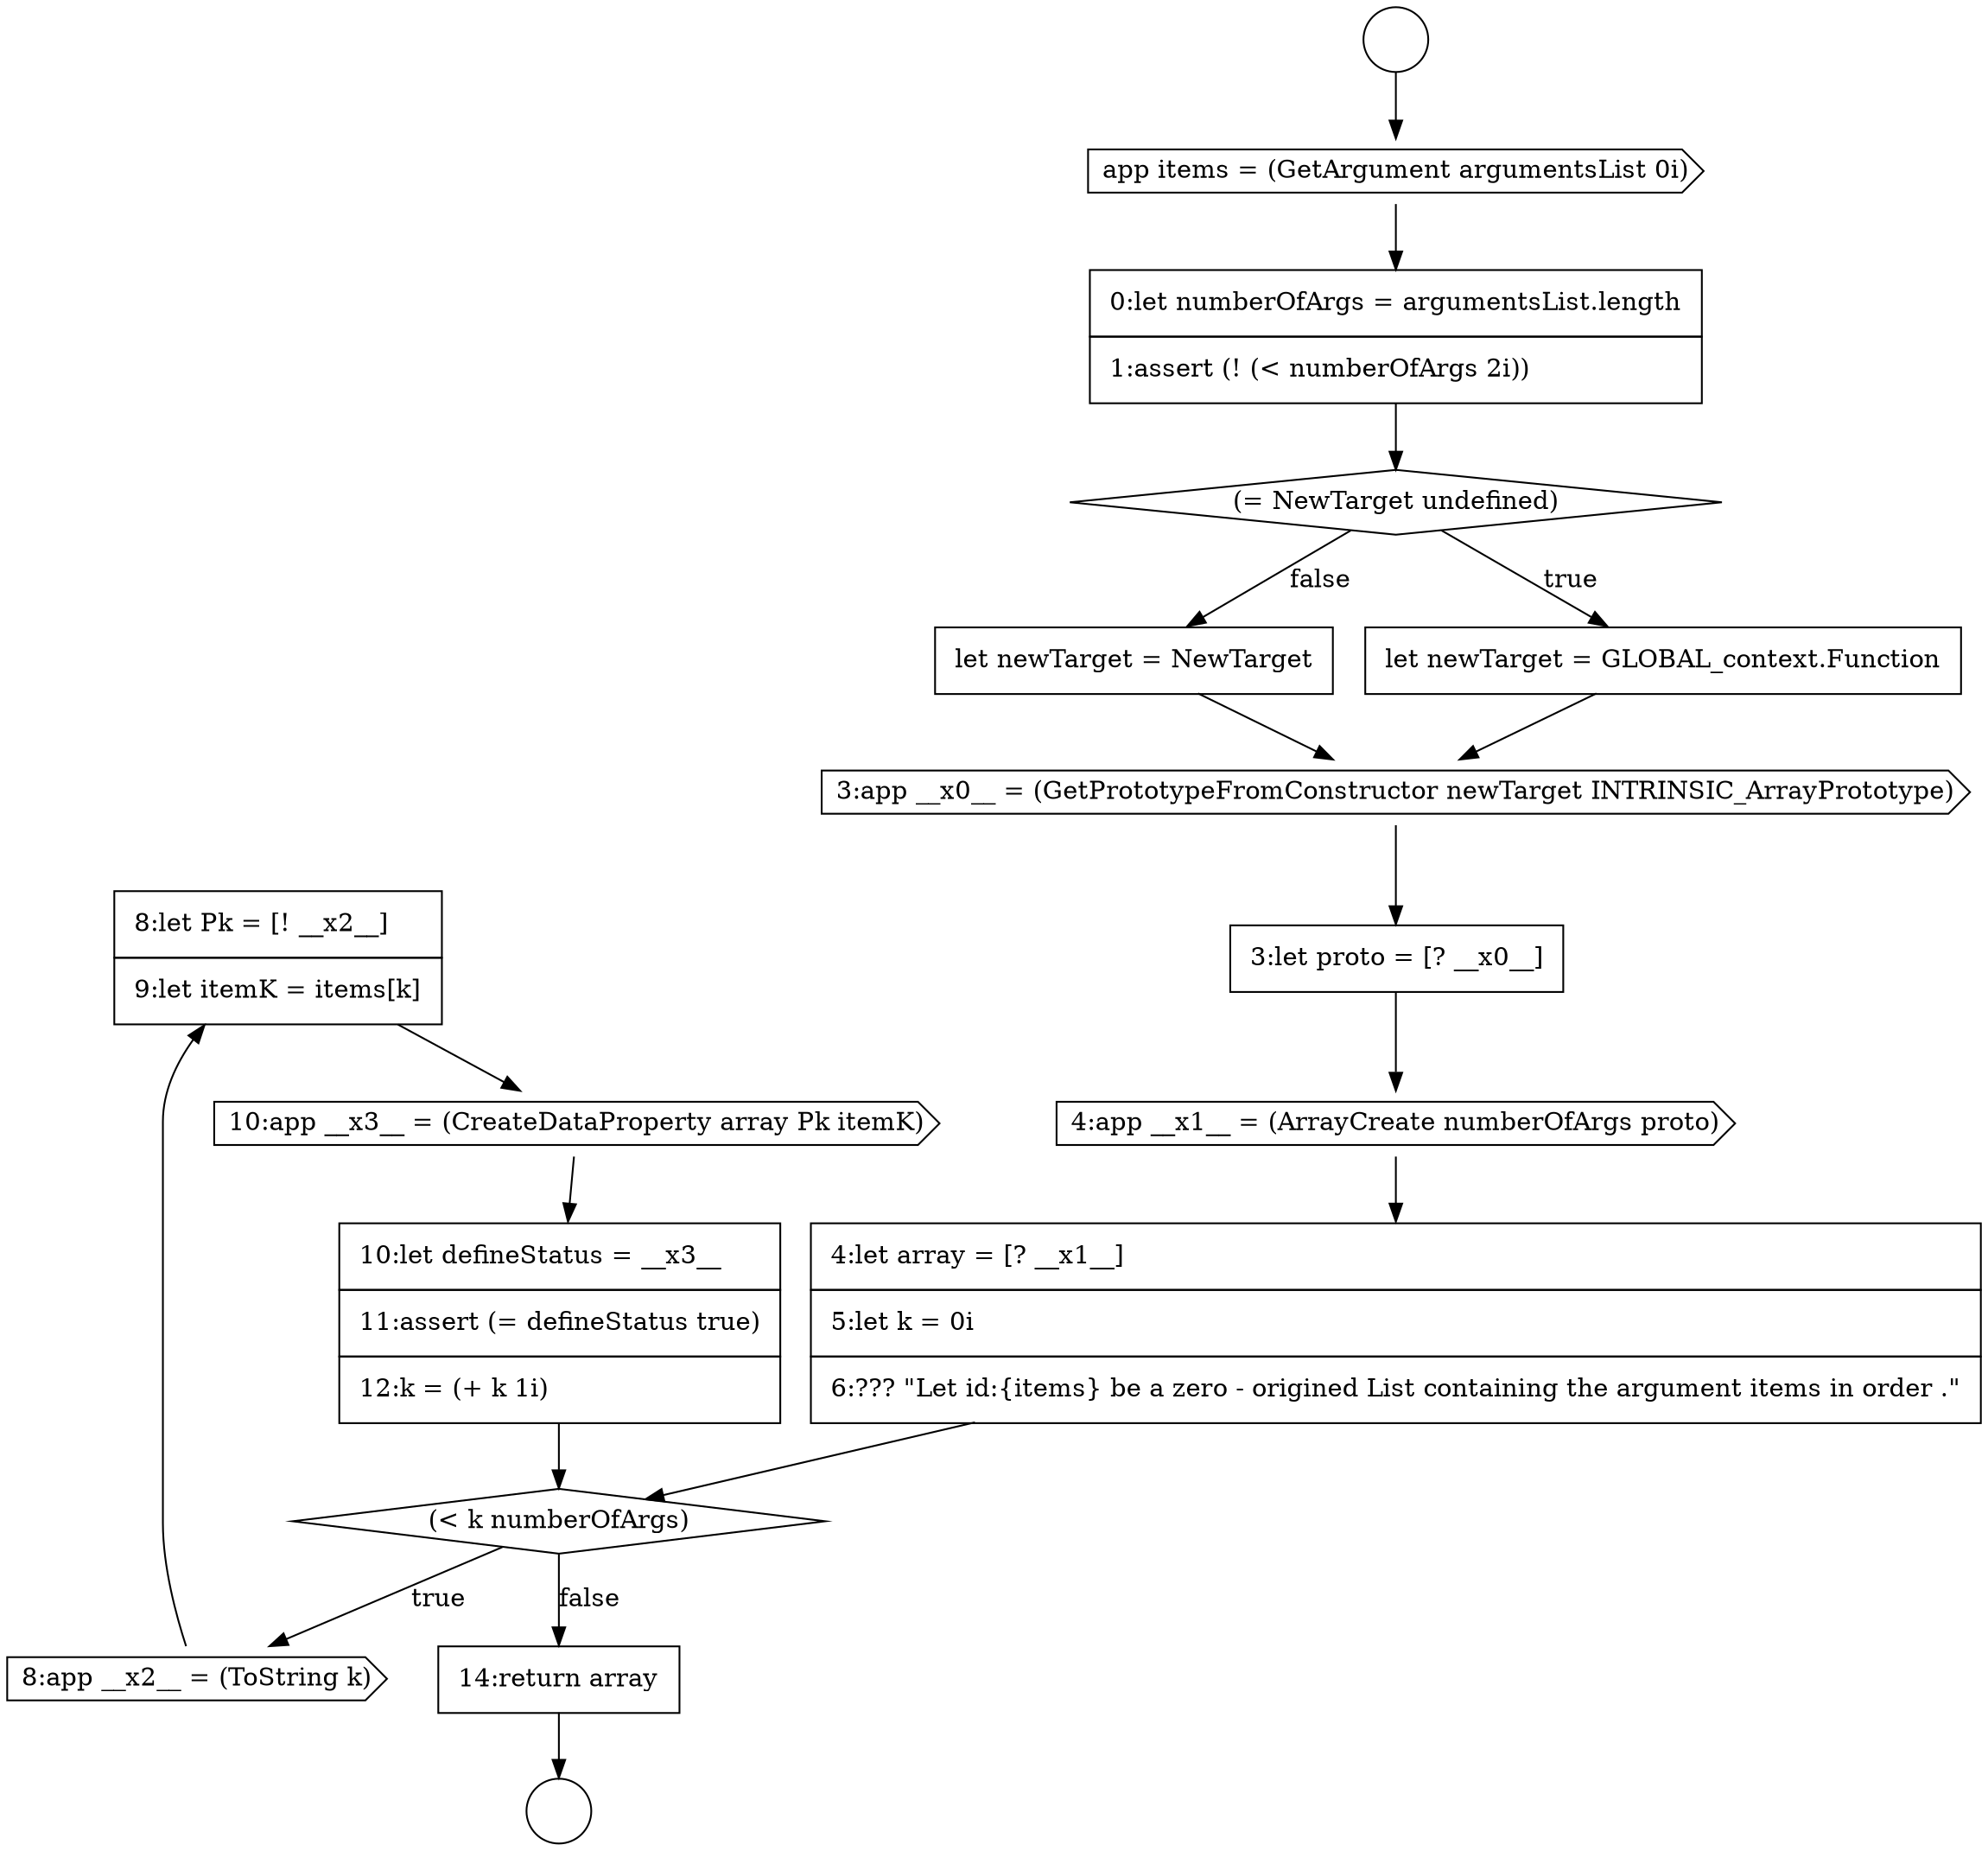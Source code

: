 digraph {
  node14684 [shape=none, margin=0, label=<<font color="black">
    <table border="0" cellborder="1" cellspacing="0" cellpadding="10">
      <tr><td align="left">8:let Pk = [! __x2__]</td></tr>
      <tr><td align="left">9:let itemK = items[k]</td></tr>
    </table>
  </font>> color="black" fillcolor="white" style=filled]
  node14677 [shape=none, margin=0, label=<<font color="black">
    <table border="0" cellborder="1" cellspacing="0" cellpadding="10">
      <tr><td align="left">let newTarget = NewTarget</td></tr>
    </table>
  </font>> color="black" fillcolor="white" style=filled]
  node14686 [shape=none, margin=0, label=<<font color="black">
    <table border="0" cellborder="1" cellspacing="0" cellpadding="10">
      <tr><td align="left">10:let defineStatus = __x3__</td></tr>
      <tr><td align="left">11:assert (= defineStatus true)</td></tr>
      <tr><td align="left">12:k = (+ k 1i)</td></tr>
    </table>
  </font>> color="black" fillcolor="white" style=filled]
  node14679 [shape=none, margin=0, label=<<font color="black">
    <table border="0" cellborder="1" cellspacing="0" cellpadding="10">
      <tr><td align="left">3:let proto = [? __x0__]</td></tr>
    </table>
  </font>> color="black" fillcolor="white" style=filled]
  node14682 [shape=diamond, label=<<font color="black">(&lt; k numberOfArgs)</font>> color="black" fillcolor="white" style=filled]
  node14675 [shape=diamond, label=<<font color="black">(= NewTarget undefined)</font>> color="black" fillcolor="white" style=filled]
  node14671 [shape=circle label=" " color="black" fillcolor="white" style=filled]
  node14685 [shape=cds, label=<<font color="black">10:app __x3__ = (CreateDataProperty array Pk itemK)</font>> color="black" fillcolor="white" style=filled]
  node14672 [shape=circle label=" " color="black" fillcolor="white" style=filled]
  node14674 [shape=none, margin=0, label=<<font color="black">
    <table border="0" cellborder="1" cellspacing="0" cellpadding="10">
      <tr><td align="left">0:let numberOfArgs = argumentsList.length</td></tr>
      <tr><td align="left">1:assert (! (&lt; numberOfArgs 2i))</td></tr>
    </table>
  </font>> color="black" fillcolor="white" style=filled]
  node14680 [shape=cds, label=<<font color="black">4:app __x1__ = (ArrayCreate numberOfArgs proto)</font>> color="black" fillcolor="white" style=filled]
  node14681 [shape=none, margin=0, label=<<font color="black">
    <table border="0" cellborder="1" cellspacing="0" cellpadding="10">
      <tr><td align="left">4:let array = [? __x1__]</td></tr>
      <tr><td align="left">5:let k = 0i</td></tr>
      <tr><td align="left">6:??? &quot;Let id:{items} be a zero - origined List containing the argument items in order .&quot;</td></tr>
    </table>
  </font>> color="black" fillcolor="white" style=filled]
  node14676 [shape=none, margin=0, label=<<font color="black">
    <table border="0" cellborder="1" cellspacing="0" cellpadding="10">
      <tr><td align="left">let newTarget = GLOBAL_context.Function</td></tr>
    </table>
  </font>> color="black" fillcolor="white" style=filled]
  node14687 [shape=none, margin=0, label=<<font color="black">
    <table border="0" cellborder="1" cellspacing="0" cellpadding="10">
      <tr><td align="left">14:return array</td></tr>
    </table>
  </font>> color="black" fillcolor="white" style=filled]
  node14678 [shape=cds, label=<<font color="black">3:app __x0__ = (GetPrototypeFromConstructor newTarget INTRINSIC_ArrayPrototype)</font>> color="black" fillcolor="white" style=filled]
  node14683 [shape=cds, label=<<font color="black">8:app __x2__ = (ToString k)</font>> color="black" fillcolor="white" style=filled]
  node14673 [shape=cds, label=<<font color="black">app items = (GetArgument argumentsList 0i)</font>> color="black" fillcolor="white" style=filled]
  node14671 -> node14673 [ color="black"]
  node14678 -> node14679 [ color="black"]
  node14687 -> node14672 [ color="black"]
  node14675 -> node14676 [label=<<font color="black">true</font>> color="black"]
  node14675 -> node14677 [label=<<font color="black">false</font>> color="black"]
  node14676 -> node14678 [ color="black"]
  node14673 -> node14674 [ color="black"]
  node14681 -> node14682 [ color="black"]
  node14679 -> node14680 [ color="black"]
  node14674 -> node14675 [ color="black"]
  node14683 -> node14684 [ color="black"]
  node14680 -> node14681 [ color="black"]
  node14684 -> node14685 [ color="black"]
  node14677 -> node14678 [ color="black"]
  node14686 -> node14682 [ color="black"]
  node14685 -> node14686 [ color="black"]
  node14682 -> node14683 [label=<<font color="black">true</font>> color="black"]
  node14682 -> node14687 [label=<<font color="black">false</font>> color="black"]
}
